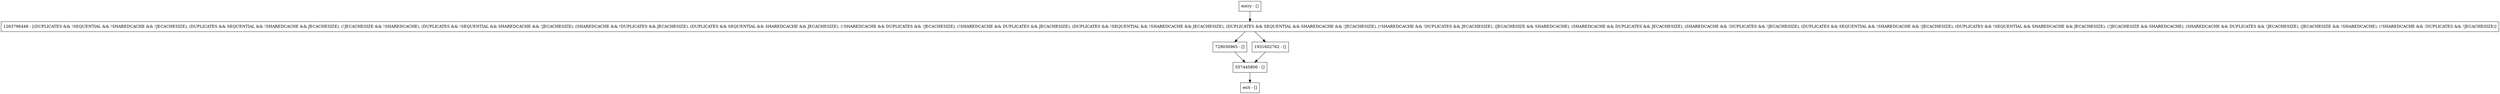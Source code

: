 digraph updateCacheUsage {
node [shape=record];
entry [label="entry - []"];
exit [label="exit - []"];
1263796448 [label="1263796448 - [(DUPLICATES && !SEQUENTIAL && !SHAREDCACHE && !JECACHESIZE), (DUPLICATES && SEQUENTIAL && !SHAREDCACHE && JECACHESIZE), (!JECACHESIZE && !SHAREDCACHE), (DUPLICATES && !SEQUENTIAL && SHAREDCACHE && !JECACHESIZE), (SHAREDCACHE && !DUPLICATES && JECACHESIZE), (DUPLICATES && SEQUENTIAL && SHAREDCACHE && JECACHESIZE), (!SHAREDCACHE && DUPLICATES && !JECACHESIZE), (!SHAREDCACHE && DUPLICATES && JECACHESIZE), (DUPLICATES && !SEQUENTIAL && !SHAREDCACHE && JECACHESIZE), (DUPLICATES && SEQUENTIAL && SHAREDCACHE && !JECACHESIZE), (!SHAREDCACHE && !DUPLICATES && JECACHESIZE), (JECACHESIZE && SHAREDCACHE), (SHAREDCACHE && DUPLICATES && JECACHESIZE), (SHAREDCACHE && !DUPLICATES && !JECACHESIZE), (DUPLICATES && SEQUENTIAL && !SHAREDCACHE && !JECACHESIZE), (DUPLICATES && !SEQUENTIAL && SHAREDCACHE && JECACHESIZE), (!JECACHESIZE && SHAREDCACHE), (SHAREDCACHE && DUPLICATES && !JECACHESIZE), (JECACHESIZE && !SHAREDCACHE), (!SHAREDCACHE && !DUPLICATES && !JECACHESIZE)]"];
729030965 [label="729030965 - []"];
1931602762 [label="1931602762 - []"];
557445800 [label="557445800 - []"];
entry;
exit;
entry -> 1263796448;
1263796448 -> 729030965;
1263796448 -> 1931602762;
729030965 -> 557445800;
1931602762 -> 557445800;
557445800 -> exit;
}
